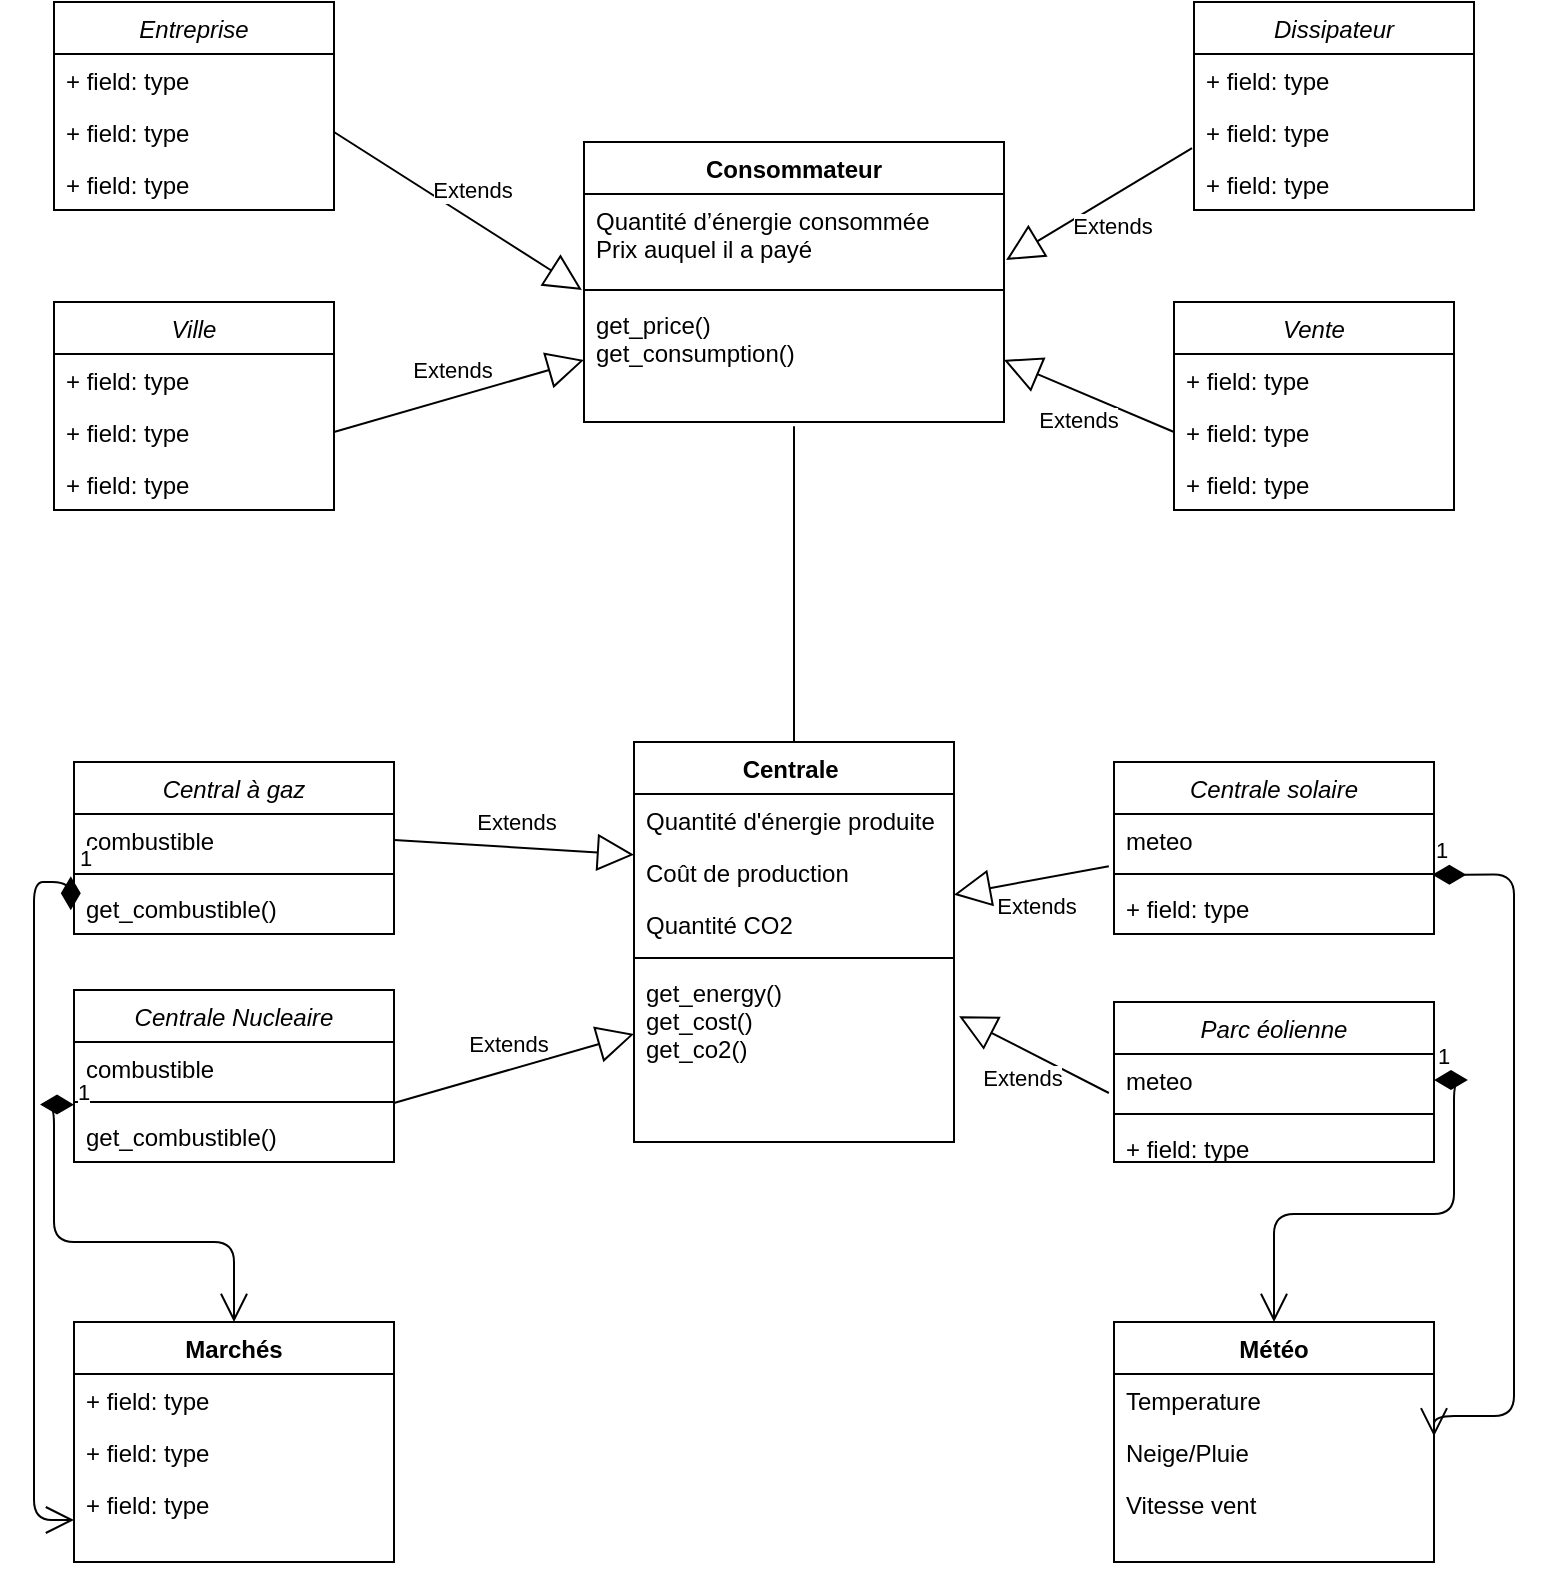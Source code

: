 <mxfile version="13.9.9" type="device"><diagram id="C5RBs43oDa-KdzZeNtuy" name="Page-1"><mxGraphModel dx="1580" dy="913" grid="1" gridSize="10" guides="1" tooltips="1" connect="1" arrows="1" fold="1" page="1" pageScale="1" pageWidth="3300" pageHeight="2339" background="none" math="0" shadow="0"><root><object label="" id="WIyWlLk6GJQsqaUBKTNV-0"><mxCell/></object><mxCell id="WIyWlLk6GJQsqaUBKTNV-1" parent="WIyWlLk6GJQsqaUBKTNV-0"/><mxCell id="zkfFHV4jXpPFQw0GAbJ--0" value="Centrale " style="swimlane;fontStyle=1;align=center;verticalAlign=top;childLayout=stackLayout;horizontal=1;startSize=26;horizontalStack=0;resizeParent=1;resizeLast=0;collapsible=1;marginBottom=0;rounded=0;shadow=0;strokeWidth=1;" parent="WIyWlLk6GJQsqaUBKTNV-1" vertex="1"><mxGeometry x="320" y="590" width="160" height="200" as="geometry"><mxRectangle x="230" y="140" width="160" height="26" as="alternateBounds"/></mxGeometry></mxCell><mxCell id="zkfFHV4jXpPFQw0GAbJ--1" value="Quantité d'énergie produite" style="text;align=left;verticalAlign=top;spacingLeft=4;spacingRight=4;overflow=hidden;rotatable=0;points=[[0,0.5],[1,0.5]];portConstraint=eastwest;" parent="zkfFHV4jXpPFQw0GAbJ--0" vertex="1"><mxGeometry y="26" width="160" height="26" as="geometry"/></mxCell><mxCell id="zkfFHV4jXpPFQw0GAbJ--2" value="Coût de production" style="text;align=left;verticalAlign=top;spacingLeft=4;spacingRight=4;overflow=hidden;rotatable=0;points=[[0,0.5],[1,0.5]];portConstraint=eastwest;rounded=0;shadow=0;html=0;" parent="zkfFHV4jXpPFQw0GAbJ--0" vertex="1"><mxGeometry y="52" width="160" height="26" as="geometry"/></mxCell><mxCell id="zkfFHV4jXpPFQw0GAbJ--3" value="Quantité CO2" style="text;align=left;verticalAlign=top;spacingLeft=4;spacingRight=4;overflow=hidden;rotatable=0;points=[[0,0.5],[1,0.5]];portConstraint=eastwest;rounded=0;shadow=0;html=0;" parent="zkfFHV4jXpPFQw0GAbJ--0" vertex="1"><mxGeometry y="78" width="160" height="26" as="geometry"/></mxCell><mxCell id="zkfFHV4jXpPFQw0GAbJ--4" value="" style="line;html=1;strokeWidth=1;align=left;verticalAlign=middle;spacingTop=-1;spacingLeft=3;spacingRight=3;rotatable=0;labelPosition=right;points=[];portConstraint=eastwest;" parent="zkfFHV4jXpPFQw0GAbJ--0" vertex="1"><mxGeometry y="104" width="160" height="8" as="geometry"/></mxCell><mxCell id="zkfFHV4jXpPFQw0GAbJ--5" value="get_energy()&#10;get_cost()&#10;get_co2()" style="text;align=left;verticalAlign=top;spacingLeft=4;spacingRight=4;overflow=hidden;rotatable=0;points=[[0,0.5],[1,0.5]];portConstraint=eastwest;" parent="zkfFHV4jXpPFQw0GAbJ--0" vertex="1"><mxGeometry y="112" width="160" height="68" as="geometry"/></mxCell><mxCell id="K5Zu-xavurb6-QhV-iFM-3" value="Consommateur" style="swimlane;fontStyle=1;align=center;verticalAlign=top;childLayout=stackLayout;horizontal=1;startSize=26;horizontalStack=0;resizeParent=1;resizeParentMax=0;resizeLast=0;collapsible=1;marginBottom=0;" parent="WIyWlLk6GJQsqaUBKTNV-1" vertex="1"><mxGeometry x="295" y="290" width="210" height="140" as="geometry"/></mxCell><mxCell id="K5Zu-xavurb6-QhV-iFM-4" value="Quantité d’énergie consommée &#10;Prix auquel il a payé" style="text;strokeColor=none;fillColor=none;align=left;verticalAlign=top;spacingLeft=4;spacingRight=4;overflow=hidden;rotatable=0;points=[[0,0.5],[1,0.5]];portConstraint=eastwest;" parent="K5Zu-xavurb6-QhV-iFM-3" vertex="1"><mxGeometry y="26" width="210" height="44" as="geometry"/></mxCell><mxCell id="K5Zu-xavurb6-QhV-iFM-5" value="" style="line;strokeWidth=1;fillColor=none;align=left;verticalAlign=middle;spacingTop=-1;spacingLeft=3;spacingRight=3;rotatable=0;labelPosition=right;points=[];portConstraint=eastwest;" parent="K5Zu-xavurb6-QhV-iFM-3" vertex="1"><mxGeometry y="70" width="210" height="8" as="geometry"/></mxCell><mxCell id="K5Zu-xavurb6-QhV-iFM-6" value="get_price()&#10;get_consumption()&#10;&#10;" style="text;strokeColor=none;fillColor=none;align=left;verticalAlign=top;spacingLeft=4;spacingRight=4;overflow=hidden;rotatable=0;points=[[0,0.5],[1,0.5]];portConstraint=eastwest;" parent="K5Zu-xavurb6-QhV-iFM-3" vertex="1"><mxGeometry y="78" width="210" height="62" as="geometry"/></mxCell><mxCell id="K5Zu-xavurb6-QhV-iFM-7" value="Centrale Nucleaire" style="swimlane;fontStyle=2;childLayout=stackLayout;horizontal=1;startSize=26;fillColor=none;horizontalStack=0;resizeParent=1;resizeParentMax=0;resizeLast=0;collapsible=1;marginBottom=0;" parent="WIyWlLk6GJQsqaUBKTNV-1" vertex="1"><mxGeometry x="40" y="714" width="160" height="86" as="geometry"/></mxCell><mxCell id="K5Zu-xavurb6-QhV-iFM-8" value="combustible" style="text;strokeColor=none;fillColor=none;align=left;verticalAlign=top;spacingLeft=4;spacingRight=4;overflow=hidden;rotatable=0;points=[[0,0.5],[1,0.5]];portConstraint=eastwest;" parent="K5Zu-xavurb6-QhV-iFM-7" vertex="1"><mxGeometry y="26" width="160" height="26" as="geometry"/></mxCell><mxCell id="K5Zu-xavurb6-QhV-iFM-11" value="" style="line;strokeWidth=1;fillColor=none;align=left;verticalAlign=middle;spacingTop=-1;spacingLeft=3;spacingRight=3;rotatable=0;labelPosition=right;points=[];portConstraint=eastwest;" parent="K5Zu-xavurb6-QhV-iFM-7" vertex="1"><mxGeometry y="52" width="160" height="8" as="geometry"/></mxCell><mxCell id="K5Zu-xavurb6-QhV-iFM-9" value="get_combustible()" style="text;strokeColor=none;fillColor=none;align=left;verticalAlign=top;spacingLeft=4;spacingRight=4;overflow=hidden;rotatable=0;points=[[0,0.5],[1,0.5]];portConstraint=eastwest;" parent="K5Zu-xavurb6-QhV-iFM-7" vertex="1"><mxGeometry y="60" width="160" height="26" as="geometry"/></mxCell><mxCell id="K5Zu-xavurb6-QhV-iFM-12" value="Central à gaz" style="swimlane;fontStyle=2;childLayout=stackLayout;horizontal=1;startSize=26;fillColor=none;horizontalStack=0;resizeParent=1;resizeParentMax=0;resizeLast=0;collapsible=1;marginBottom=0;" parent="WIyWlLk6GJQsqaUBKTNV-1" vertex="1"><mxGeometry x="40" y="600" width="160" height="86" as="geometry"/></mxCell><mxCell id="K5Zu-xavurb6-QhV-iFM-13" value="combustible" style="text;strokeColor=none;fillColor=none;align=left;verticalAlign=top;spacingLeft=4;spacingRight=4;overflow=hidden;rotatable=0;points=[[0,0.5],[1,0.5]];portConstraint=eastwest;" parent="K5Zu-xavurb6-QhV-iFM-12" vertex="1"><mxGeometry y="26" width="160" height="26" as="geometry"/></mxCell><mxCell id="K5Zu-xavurb6-QhV-iFM-33" value="" style="line;strokeWidth=1;fillColor=none;align=left;verticalAlign=middle;spacingTop=-1;spacingLeft=3;spacingRight=3;rotatable=0;labelPosition=right;points=[];portConstraint=eastwest;" parent="K5Zu-xavurb6-QhV-iFM-12" vertex="1"><mxGeometry y="52" width="160" height="8" as="geometry"/></mxCell><mxCell id="K5Zu-xavurb6-QhV-iFM-15" value="get_combustible()" style="text;strokeColor=none;fillColor=none;align=left;verticalAlign=top;spacingLeft=4;spacingRight=4;overflow=hidden;rotatable=0;points=[[0,0.5],[1,0.5]];portConstraint=eastwest;" parent="K5Zu-xavurb6-QhV-iFM-12" vertex="1"><mxGeometry y="60" width="160" height="26" as="geometry"/></mxCell><mxCell id="K5Zu-xavurb6-QhV-iFM-16" value="Centrale solaire" style="swimlane;fontStyle=2;childLayout=stackLayout;horizontal=1;startSize=26;fillColor=none;horizontalStack=0;resizeParent=1;resizeParentMax=0;resizeLast=0;collapsible=1;marginBottom=0;" parent="WIyWlLk6GJQsqaUBKTNV-1" vertex="1"><mxGeometry x="560" y="600" width="160" height="86" as="geometry"/></mxCell><mxCell id="K5Zu-xavurb6-QhV-iFM-18" value="meteo" style="text;strokeColor=none;fillColor=none;align=left;verticalAlign=top;spacingLeft=4;spacingRight=4;overflow=hidden;rotatable=0;points=[[0,0.5],[1,0.5]];portConstraint=eastwest;" parent="K5Zu-xavurb6-QhV-iFM-16" vertex="1"><mxGeometry y="26" width="160" height="26" as="geometry"/></mxCell><mxCell id="K5Zu-xavurb6-QhV-iFM-31" value="" style="line;strokeWidth=1;fillColor=none;align=left;verticalAlign=middle;spacingTop=-1;spacingLeft=3;spacingRight=3;rotatable=0;labelPosition=right;points=[];portConstraint=eastwest;" parent="K5Zu-xavurb6-QhV-iFM-16" vertex="1"><mxGeometry y="52" width="160" height="8" as="geometry"/></mxCell><mxCell id="K5Zu-xavurb6-QhV-iFM-19" value="+ field: type" style="text;strokeColor=none;fillColor=none;align=left;verticalAlign=top;spacingLeft=4;spacingRight=4;overflow=hidden;rotatable=0;points=[[0,0.5],[1,0.5]];portConstraint=eastwest;" parent="K5Zu-xavurb6-QhV-iFM-16" vertex="1"><mxGeometry y="60" width="160" height="26" as="geometry"/></mxCell><mxCell id="K5Zu-xavurb6-QhV-iFM-20" value="Parc éolienne" style="swimlane;fontStyle=2;childLayout=stackLayout;horizontal=1;startSize=26;fillColor=none;horizontalStack=0;resizeParent=1;resizeParentMax=0;resizeLast=0;collapsible=1;marginBottom=0;" parent="WIyWlLk6GJQsqaUBKTNV-1" vertex="1"><mxGeometry x="560" y="720" width="160" height="80" as="geometry"/></mxCell><mxCell id="K5Zu-xavurb6-QhV-iFM-21" value="meteo" style="text;strokeColor=none;fillColor=none;align=left;verticalAlign=top;spacingLeft=4;spacingRight=4;overflow=hidden;rotatable=0;points=[[0,0.5],[1,0.5]];portConstraint=eastwest;" parent="K5Zu-xavurb6-QhV-iFM-20" vertex="1"><mxGeometry y="26" width="160" height="26" as="geometry"/></mxCell><mxCell id="K5Zu-xavurb6-QhV-iFM-32" value="" style="line;strokeWidth=1;fillColor=none;align=left;verticalAlign=middle;spacingTop=-1;spacingLeft=3;spacingRight=3;rotatable=0;labelPosition=right;points=[];portConstraint=eastwest;" parent="K5Zu-xavurb6-QhV-iFM-20" vertex="1"><mxGeometry y="52" width="160" height="8" as="geometry"/></mxCell><mxCell id="K5Zu-xavurb6-QhV-iFM-22" value="+ field: type" style="text;strokeColor=none;fillColor=none;align=left;verticalAlign=top;spacingLeft=4;spacingRight=4;overflow=hidden;rotatable=0;points=[[0,0.5],[1,0.5]];portConstraint=eastwest;" parent="K5Zu-xavurb6-QhV-iFM-20" vertex="1"><mxGeometry y="60" width="160" height="20" as="geometry"/></mxCell><mxCell id="K5Zu-xavurb6-QhV-iFM-26" value="Extends" style="endArrow=block;endSize=16;endFill=0;html=1;exitX=1;exitY=0.563;exitDx=0;exitDy=0;exitPerimeter=0;entryX=0;entryY=0.5;entryDx=0;entryDy=0;" parent="WIyWlLk6GJQsqaUBKTNV-1" source="K5Zu-xavurb6-QhV-iFM-11" target="zkfFHV4jXpPFQw0GAbJ--5" edge="1"><mxGeometry x="0.007" y="13" width="160" relative="1" as="geometry"><mxPoint x="310" y="720" as="sourcePoint"/><mxPoint x="340" y="890" as="targetPoint"/><mxPoint as="offset"/></mxGeometry></mxCell><mxCell id="K5Zu-xavurb6-QhV-iFM-28" value="Extends" style="endArrow=block;endSize=16;endFill=0;html=1;exitX=1;exitY=0.5;exitDx=0;exitDy=0;entryX=0;entryY=0.167;entryDx=0;entryDy=0;entryPerimeter=0;" parent="WIyWlLk6GJQsqaUBKTNV-1" source="K5Zu-xavurb6-QhV-iFM-13" target="zkfFHV4jXpPFQw0GAbJ--2" edge="1"><mxGeometry x="0.007" y="13" width="160" relative="1" as="geometry"><mxPoint x="320.0" y="667.044" as="sourcePoint"/><mxPoint x="270" y="600" as="targetPoint"/><mxPoint as="offset"/></mxGeometry></mxCell><mxCell id="K5Zu-xavurb6-QhV-iFM-30" value="Extends" style="endArrow=block;endSize=16;endFill=0;html=1;entryX=1.016;entryY=0.37;entryDx=0;entryDy=0;entryPerimeter=0;exitX=-0.016;exitY=0.75;exitDx=0;exitDy=0;exitPerimeter=0;" parent="WIyWlLk6GJQsqaUBKTNV-1" source="K5Zu-xavurb6-QhV-iFM-21" target="zkfFHV4jXpPFQw0GAbJ--5" edge="1"><mxGeometry x="0.007" y="13" width="160" relative="1" as="geometry"><mxPoint x="550" y="746" as="sourcePoint"/><mxPoint x="230" y="775.598" as="targetPoint"/><mxPoint as="offset"/></mxGeometry></mxCell><mxCell id="K5Zu-xavurb6-QhV-iFM-36" value="Météo" style="swimlane;fontStyle=1;childLayout=stackLayout;horizontal=1;startSize=26;fillColor=none;horizontalStack=0;resizeParent=1;resizeParentMax=0;resizeLast=0;collapsible=1;marginBottom=0;" parent="WIyWlLk6GJQsqaUBKTNV-1" vertex="1"><mxGeometry x="560" y="880" width="160" height="120" as="geometry"/></mxCell><mxCell id="K5Zu-xavurb6-QhV-iFM-37" value="Temperature" style="text;strokeColor=none;fillColor=none;align=left;verticalAlign=top;spacingLeft=4;spacingRight=4;overflow=hidden;rotatable=0;points=[[0,0.5],[1,0.5]];portConstraint=eastwest;" parent="K5Zu-xavurb6-QhV-iFM-36" vertex="1"><mxGeometry y="26" width="160" height="26" as="geometry"/></mxCell><mxCell id="K5Zu-xavurb6-QhV-iFM-38" value="Neige/Pluie" style="text;strokeColor=none;fillColor=none;align=left;verticalAlign=top;spacingLeft=4;spacingRight=4;overflow=hidden;rotatable=0;points=[[0,0.5],[1,0.5]];portConstraint=eastwest;" parent="K5Zu-xavurb6-QhV-iFM-36" vertex="1"><mxGeometry y="52" width="160" height="26" as="geometry"/></mxCell><mxCell id="K5Zu-xavurb6-QhV-iFM-39" value="Vitesse vent" style="text;strokeColor=none;fillColor=none;align=left;verticalAlign=top;spacingLeft=4;spacingRight=4;overflow=hidden;rotatable=0;points=[[0,0.5],[1,0.5]];portConstraint=eastwest;" parent="K5Zu-xavurb6-QhV-iFM-36" vertex="1"><mxGeometry y="78" width="160" height="42" as="geometry"/></mxCell><mxCell id="K5Zu-xavurb6-QhV-iFM-40" value="1" style="endArrow=open;html=1;endSize=12;startArrow=diamondThin;startSize=14;startFill=1;edgeStyle=orthogonalEdgeStyle;align=left;verticalAlign=bottom;exitX=0.995;exitY=1.167;exitDx=0;exitDy=0;exitPerimeter=0;entryX=1;entryY=0.199;entryDx=0;entryDy=0;entryPerimeter=0;" parent="WIyWlLk6GJQsqaUBKTNV-1" source="K5Zu-xavurb6-QhV-iFM-18" target="K5Zu-xavurb6-QhV-iFM-38" edge="1"><mxGeometry x="-1" y="3" relative="1" as="geometry"><mxPoint x="310" y="720" as="sourcePoint"/><mxPoint x="470" y="720" as="targetPoint"/><Array as="points"><mxPoint x="760" y="656"/><mxPoint x="760" y="927"/></Array></mxGeometry></mxCell><mxCell id="K5Zu-xavurb6-QhV-iFM-42" value="1" style="endArrow=open;html=1;endSize=12;startArrow=diamondThin;startSize=14;startFill=1;edgeStyle=orthogonalEdgeStyle;align=left;verticalAlign=bottom;exitX=1;exitY=0.5;exitDx=0;exitDy=0;" parent="WIyWlLk6GJQsqaUBKTNV-1" source="K5Zu-xavurb6-QhV-iFM-21" target="K5Zu-xavurb6-QhV-iFM-36" edge="1"><mxGeometry x="-1" y="3" relative="1" as="geometry"><mxPoint x="310" y="720" as="sourcePoint"/><mxPoint x="720" y="950" as="targetPoint"/></mxGeometry></mxCell><mxCell id="K5Zu-xavurb6-QhV-iFM-45" value="Marchés" style="swimlane;fontStyle=1;childLayout=stackLayout;horizontal=1;startSize=26;fillColor=none;horizontalStack=0;resizeParent=1;resizeParentMax=0;resizeLast=0;collapsible=1;marginBottom=0;" parent="WIyWlLk6GJQsqaUBKTNV-1" vertex="1"><mxGeometry x="40" y="880" width="160" height="120" as="geometry"/></mxCell><mxCell id="K5Zu-xavurb6-QhV-iFM-46" value="+ field: type" style="text;strokeColor=none;fillColor=none;align=left;verticalAlign=top;spacingLeft=4;spacingRight=4;overflow=hidden;rotatable=0;points=[[0,0.5],[1,0.5]];portConstraint=eastwest;" parent="K5Zu-xavurb6-QhV-iFM-45" vertex="1"><mxGeometry y="26" width="160" height="26" as="geometry"/></mxCell><mxCell id="K5Zu-xavurb6-QhV-iFM-47" value="+ field: type" style="text;strokeColor=none;fillColor=none;align=left;verticalAlign=top;spacingLeft=4;spacingRight=4;overflow=hidden;rotatable=0;points=[[0,0.5],[1,0.5]];portConstraint=eastwest;" parent="K5Zu-xavurb6-QhV-iFM-45" vertex="1"><mxGeometry y="52" width="160" height="26" as="geometry"/></mxCell><mxCell id="K5Zu-xavurb6-QhV-iFM-48" value="+ field: type" style="text;strokeColor=none;fillColor=none;align=left;verticalAlign=top;spacingLeft=4;spacingRight=4;overflow=hidden;rotatable=0;points=[[0,0.5],[1,0.5]];portConstraint=eastwest;" parent="K5Zu-xavurb6-QhV-iFM-45" vertex="1"><mxGeometry y="78" width="160" height="42" as="geometry"/></mxCell><mxCell id="K5Zu-xavurb6-QhV-iFM-29" value="Extends" style="endArrow=block;endSize=16;endFill=0;html=1;entryX=1;entryY=-0.064;entryDx=0;entryDy=0;entryPerimeter=0;exitX=-0.016;exitY=1.006;exitDx=0;exitDy=0;exitPerimeter=0;" parent="WIyWlLk6GJQsqaUBKTNV-1" source="K5Zu-xavurb6-QhV-iFM-18" target="zkfFHV4jXpPFQw0GAbJ--3" edge="1"><mxGeometry x="0.007" y="13" width="160" relative="1" as="geometry"><mxPoint x="338.4" y="754.644" as="sourcePoint"/><mxPoint x="220" y="765.598" as="targetPoint"/><mxPoint as="offset"/></mxGeometry></mxCell><mxCell id="K5Zu-xavurb6-QhV-iFM-50" value="1" style="endArrow=open;html=1;endSize=12;startArrow=diamondThin;startSize=14;startFill=1;edgeStyle=orthogonalEdgeStyle;align=left;verticalAlign=bottom;entryX=0;entryY=0.5;entryDx=0;entryDy=0;exitX=-0.01;exitY=-0.109;exitDx=0;exitDy=0;exitPerimeter=0;" parent="WIyWlLk6GJQsqaUBKTNV-1" source="K5Zu-xavurb6-QhV-iFM-15" target="K5Zu-xavurb6-QhV-iFM-48" edge="1"><mxGeometry x="-1" y="3" relative="1" as="geometry"><mxPoint x="30" y="660" as="sourcePoint"/><mxPoint x="470" y="800" as="targetPoint"/><Array as="points"><mxPoint x="38" y="660"/><mxPoint x="20" y="660"/><mxPoint x="20" y="979"/></Array></mxGeometry></mxCell><mxCell id="K5Zu-xavurb6-QhV-iFM-51" value="1" style="endArrow=open;html=1;endSize=12;startArrow=diamondThin;startSize=14;startFill=1;edgeStyle=orthogonalEdgeStyle;align=left;verticalAlign=bottom;exitX=0;exitY=-0.103;exitDx=0;exitDy=0;exitPerimeter=0;entryX=0.5;entryY=0;entryDx=0;entryDy=0;" parent="WIyWlLk6GJQsqaUBKTNV-1" source="K5Zu-xavurb6-QhV-iFM-9" target="K5Zu-xavurb6-QhV-iFM-45" edge="1"><mxGeometry x="-1" y="3" relative="1" as="geometry"><mxPoint x="310" y="800" as="sourcePoint"/><mxPoint x="470" y="800" as="targetPoint"/></mxGeometry></mxCell><mxCell id="K5Zu-xavurb6-QhV-iFM-56" value="" style="endArrow=none;html=1;entryX=0.5;entryY=1.035;entryDx=0;entryDy=0;entryPerimeter=0;exitX=0.5;exitY=0;exitDx=0;exitDy=0;" parent="WIyWlLk6GJQsqaUBKTNV-1" source="zkfFHV4jXpPFQw0GAbJ--0" target="K5Zu-xavurb6-QhV-iFM-6" edge="1"><mxGeometry width="50" height="50" relative="1" as="geometry"><mxPoint x="360" y="490" as="sourcePoint"/><mxPoint x="410" y="440" as="targetPoint"/></mxGeometry></mxCell><mxCell id="t2-qpW2fnR7N4FxCCcwa-0" value="Ville" style="swimlane;fontStyle=2;childLayout=stackLayout;horizontal=1;startSize=26;fillColor=none;horizontalStack=0;resizeParent=1;resizeParentMax=0;resizeLast=0;collapsible=1;marginBottom=0;" parent="WIyWlLk6GJQsqaUBKTNV-1" vertex="1"><mxGeometry x="30" y="370" width="140" height="104" as="geometry"/></mxCell><mxCell id="t2-qpW2fnR7N4FxCCcwa-1" value="+ field: type" style="text;strokeColor=none;fillColor=none;align=left;verticalAlign=top;spacingLeft=4;spacingRight=4;overflow=hidden;rotatable=0;points=[[0,0.5],[1,0.5]];portConstraint=eastwest;" parent="t2-qpW2fnR7N4FxCCcwa-0" vertex="1"><mxGeometry y="26" width="140" height="26" as="geometry"/></mxCell><mxCell id="t2-qpW2fnR7N4FxCCcwa-2" value="+ field: type" style="text;strokeColor=none;fillColor=none;align=left;verticalAlign=top;spacingLeft=4;spacingRight=4;overflow=hidden;rotatable=0;points=[[0,0.5],[1,0.5]];portConstraint=eastwest;" parent="t2-qpW2fnR7N4FxCCcwa-0" vertex="1"><mxGeometry y="52" width="140" height="26" as="geometry"/></mxCell><mxCell id="t2-qpW2fnR7N4FxCCcwa-3" value="+ field: type" style="text;strokeColor=none;fillColor=none;align=left;verticalAlign=top;spacingLeft=4;spacingRight=4;overflow=hidden;rotatable=0;points=[[0,0.5],[1,0.5]];portConstraint=eastwest;" parent="t2-qpW2fnR7N4FxCCcwa-0" vertex="1"><mxGeometry y="78" width="140" height="26" as="geometry"/></mxCell><mxCell id="t2-qpW2fnR7N4FxCCcwa-4" value="Entreprise" style="swimlane;fontStyle=2;childLayout=stackLayout;horizontal=1;startSize=26;fillColor=none;horizontalStack=0;resizeParent=1;resizeParentMax=0;resizeLast=0;collapsible=1;marginBottom=0;" parent="WIyWlLk6GJQsqaUBKTNV-1" vertex="1"><mxGeometry x="30" y="220" width="140" height="104" as="geometry"/></mxCell><mxCell id="t2-qpW2fnR7N4FxCCcwa-5" value="+ field: type" style="text;strokeColor=none;fillColor=none;align=left;verticalAlign=top;spacingLeft=4;spacingRight=4;overflow=hidden;rotatable=0;points=[[0,0.5],[1,0.5]];portConstraint=eastwest;" parent="t2-qpW2fnR7N4FxCCcwa-4" vertex="1"><mxGeometry y="26" width="140" height="26" as="geometry"/></mxCell><mxCell id="t2-qpW2fnR7N4FxCCcwa-6" value="+ field: type" style="text;strokeColor=none;fillColor=none;align=left;verticalAlign=top;spacingLeft=4;spacingRight=4;overflow=hidden;rotatable=0;points=[[0,0.5],[1,0.5]];portConstraint=eastwest;" parent="t2-qpW2fnR7N4FxCCcwa-4" vertex="1"><mxGeometry y="52" width="140" height="26" as="geometry"/></mxCell><mxCell id="t2-qpW2fnR7N4FxCCcwa-7" value="+ field: type" style="text;strokeColor=none;fillColor=none;align=left;verticalAlign=top;spacingLeft=4;spacingRight=4;overflow=hidden;rotatable=0;points=[[0,0.5],[1,0.5]];portConstraint=eastwest;" parent="t2-qpW2fnR7N4FxCCcwa-4" vertex="1"><mxGeometry y="78" width="140" height="26" as="geometry"/></mxCell><mxCell id="t2-qpW2fnR7N4FxCCcwa-8" value="Dissipateur" style="swimlane;fontStyle=2;childLayout=stackLayout;horizontal=1;startSize=26;fillColor=none;horizontalStack=0;resizeParent=1;resizeParentMax=0;resizeLast=0;collapsible=1;marginBottom=0;" parent="WIyWlLk6GJQsqaUBKTNV-1" vertex="1"><mxGeometry x="600" y="220" width="140" height="104" as="geometry"/></mxCell><mxCell id="t2-qpW2fnR7N4FxCCcwa-9" value="+ field: type" style="text;strokeColor=none;fillColor=none;align=left;verticalAlign=top;spacingLeft=4;spacingRight=4;overflow=hidden;rotatable=0;points=[[0,0.5],[1,0.5]];portConstraint=eastwest;" parent="t2-qpW2fnR7N4FxCCcwa-8" vertex="1"><mxGeometry y="26" width="140" height="26" as="geometry"/></mxCell><mxCell id="t2-qpW2fnR7N4FxCCcwa-10" value="+ field: type" style="text;strokeColor=none;fillColor=none;align=left;verticalAlign=top;spacingLeft=4;spacingRight=4;overflow=hidden;rotatable=0;points=[[0,0.5],[1,0.5]];portConstraint=eastwest;" parent="t2-qpW2fnR7N4FxCCcwa-8" vertex="1"><mxGeometry y="52" width="140" height="26" as="geometry"/></mxCell><mxCell id="t2-qpW2fnR7N4FxCCcwa-11" value="+ field: type" style="text;strokeColor=none;fillColor=none;align=left;verticalAlign=top;spacingLeft=4;spacingRight=4;overflow=hidden;rotatable=0;points=[[0,0.5],[1,0.5]];portConstraint=eastwest;" parent="t2-qpW2fnR7N4FxCCcwa-8" vertex="1"><mxGeometry y="78" width="140" height="26" as="geometry"/></mxCell><mxCell id="t2-qpW2fnR7N4FxCCcwa-12" value="Vente" style="swimlane;fontStyle=2;childLayout=stackLayout;horizontal=1;startSize=26;fillColor=none;horizontalStack=0;resizeParent=1;resizeParentMax=0;resizeLast=0;collapsible=1;marginBottom=0;" parent="WIyWlLk6GJQsqaUBKTNV-1" vertex="1"><mxGeometry x="590" y="370" width="140" height="104" as="geometry"/></mxCell><mxCell id="t2-qpW2fnR7N4FxCCcwa-13" value="+ field: type" style="text;strokeColor=none;fillColor=none;align=left;verticalAlign=top;spacingLeft=4;spacingRight=4;overflow=hidden;rotatable=0;points=[[0,0.5],[1,0.5]];portConstraint=eastwest;" parent="t2-qpW2fnR7N4FxCCcwa-12" vertex="1"><mxGeometry y="26" width="140" height="26" as="geometry"/></mxCell><mxCell id="t2-qpW2fnR7N4FxCCcwa-14" value="+ field: type" style="text;strokeColor=none;fillColor=none;align=left;verticalAlign=top;spacingLeft=4;spacingRight=4;overflow=hidden;rotatable=0;points=[[0,0.5],[1,0.5]];portConstraint=eastwest;" parent="t2-qpW2fnR7N4FxCCcwa-12" vertex="1"><mxGeometry y="52" width="140" height="26" as="geometry"/></mxCell><mxCell id="t2-qpW2fnR7N4FxCCcwa-15" value="+ field: type" style="text;strokeColor=none;fillColor=none;align=left;verticalAlign=top;spacingLeft=4;spacingRight=4;overflow=hidden;rotatable=0;points=[[0,0.5],[1,0.5]];portConstraint=eastwest;" parent="t2-qpW2fnR7N4FxCCcwa-12" vertex="1"><mxGeometry y="78" width="140" height="26" as="geometry"/></mxCell><mxCell id="t2-qpW2fnR7N4FxCCcwa-16" value="Extends" style="endArrow=block;endSize=16;endFill=0;html=1;exitX=1;exitY=0.5;exitDx=0;exitDy=0;entryX=-0.005;entryY=-0.065;entryDx=0;entryDy=0;entryPerimeter=0;" parent="WIyWlLk6GJQsqaUBKTNV-1" source="t2-qpW2fnR7N4FxCCcwa-6" target="K5Zu-xavurb6-QhV-iFM-6" edge="1"><mxGeometry x="0.007" y="13" width="160" relative="1" as="geometry"><mxPoint x="170" y="240" as="sourcePoint"/><mxPoint x="290" y="257.342" as="targetPoint"/><mxPoint as="offset"/></mxGeometry></mxCell><mxCell id="t2-qpW2fnR7N4FxCCcwa-17" value="Extends" style="endArrow=block;endSize=16;endFill=0;html=1;exitX=1;exitY=0.5;exitDx=0;exitDy=0;entryX=0;entryY=0.5;entryDx=0;entryDy=0;" parent="WIyWlLk6GJQsqaUBKTNV-1" source="t2-qpW2fnR7N4FxCCcwa-2" target="K5Zu-xavurb6-QhV-iFM-6" edge="1"><mxGeometry x="0.007" y="13" width="160" relative="1" as="geometry"><mxPoint x="220" y="659" as="sourcePoint"/><mxPoint x="340" y="676.342" as="targetPoint"/><mxPoint as="offset"/></mxGeometry></mxCell><mxCell id="t2-qpW2fnR7N4FxCCcwa-18" value="Extends" style="endArrow=block;endSize=16;endFill=0;html=1;exitX=-0.007;exitY=0.808;exitDx=0;exitDy=0;entryX=1.005;entryY=0.75;entryDx=0;entryDy=0;exitPerimeter=0;entryPerimeter=0;" parent="WIyWlLk6GJQsqaUBKTNV-1" source="t2-qpW2fnR7N4FxCCcwa-10" target="K5Zu-xavurb6-QhV-iFM-4" edge="1"><mxGeometry x="0.007" y="13" width="160" relative="1" as="geometry"><mxPoint x="180" y="445" as="sourcePoint"/><mxPoint x="305" y="409" as="targetPoint"/><mxPoint as="offset"/></mxGeometry></mxCell><mxCell id="t2-qpW2fnR7N4FxCCcwa-19" value="Extends" style="endArrow=block;endSize=16;endFill=0;html=1;exitX=0;exitY=0.5;exitDx=0;exitDy=0;entryX=1;entryY=0.5;entryDx=0;entryDy=0;" parent="WIyWlLk6GJQsqaUBKTNV-1" source="t2-qpW2fnR7N4FxCCcwa-14" target="K5Zu-xavurb6-QhV-iFM-6" edge="1"><mxGeometry x="0.007" y="13" width="160" relative="1" as="geometry"><mxPoint x="190" y="455" as="sourcePoint"/><mxPoint x="315" y="419" as="targetPoint"/><mxPoint as="offset"/></mxGeometry></mxCell></root></mxGraphModel></diagram></mxfile>